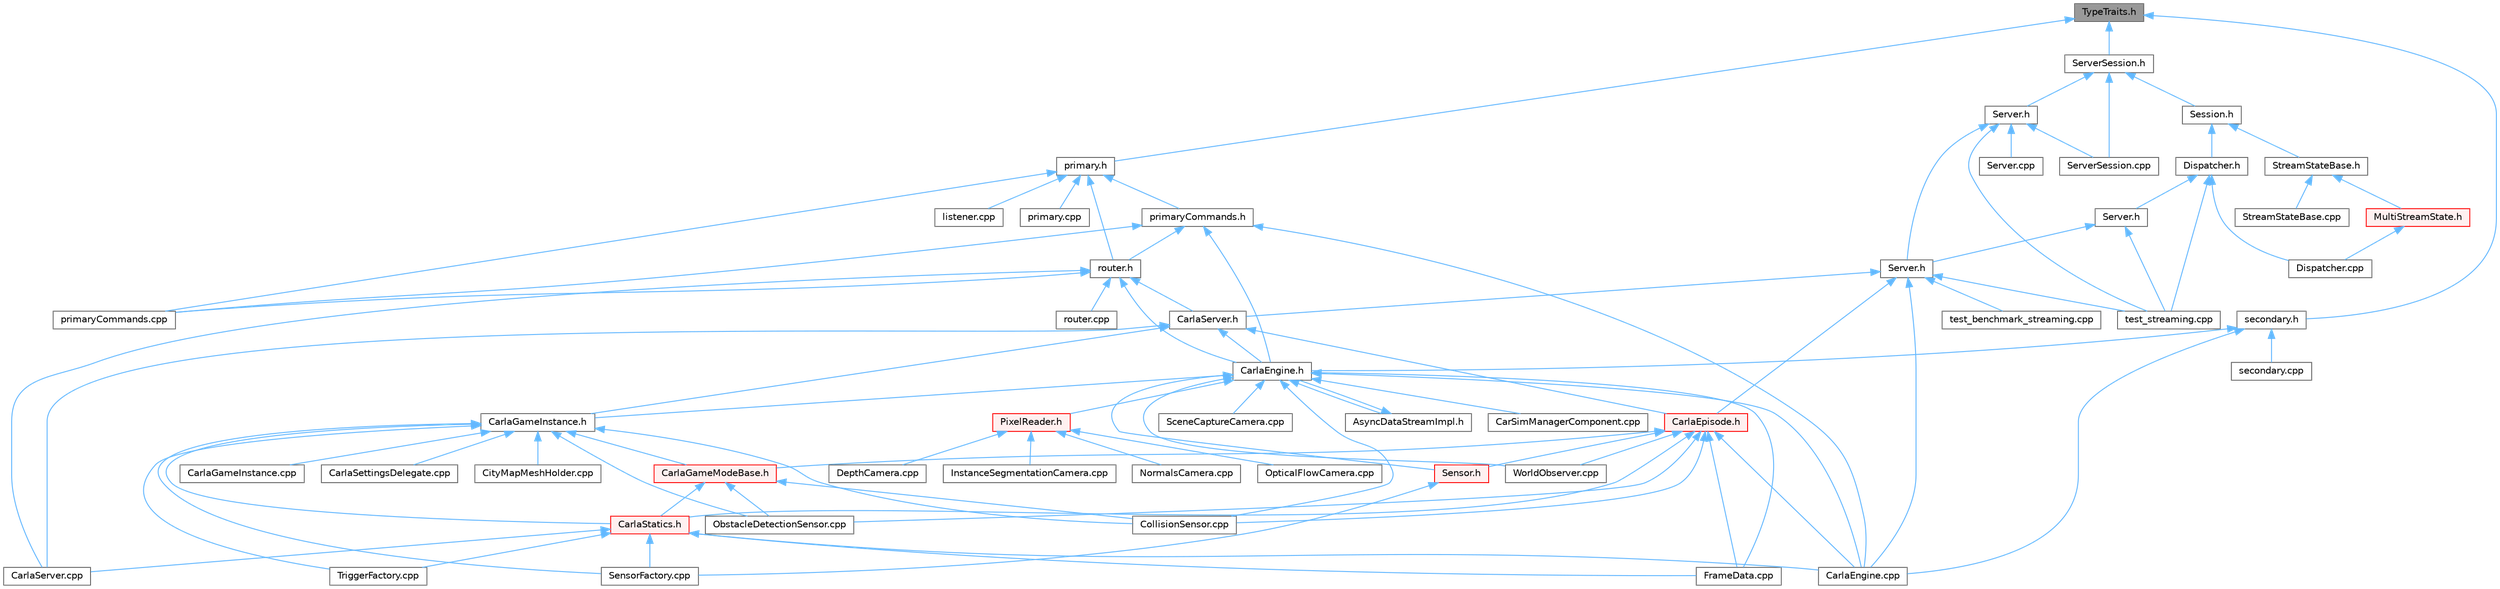 digraph "TypeTraits.h"
{
 // INTERACTIVE_SVG=YES
 // LATEX_PDF_SIZE
  bgcolor="transparent";
  edge [fontname=Helvetica,fontsize=10,labelfontname=Helvetica,labelfontsize=10];
  node [fontname=Helvetica,fontsize=10,shape=box,height=0.2,width=0.4];
  Node1 [id="Node000001",label="TypeTraits.h",height=0.2,width=0.4,color="gray40", fillcolor="grey60", style="filled", fontcolor="black",tooltip=" "];
  Node1 -> Node2 [id="edge1_Node000001_Node000002",dir="back",color="steelblue1",style="solid",tooltip=" "];
  Node2 [id="Node000002",label="ServerSession.h",height=0.2,width=0.4,color="grey40", fillcolor="white", style="filled",URL="$da/da2/ServerSession_8h.html",tooltip=" "];
  Node2 -> Node3 [id="edge2_Node000002_Node000003",dir="back",color="steelblue1",style="solid",tooltip=" "];
  Node3 [id="Node000003",label="Server.h",height=0.2,width=0.4,color="grey40", fillcolor="white", style="filled",URL="$d4/d57/streaming_2detail_2tcp_2Server_8h.html",tooltip=" "];
  Node3 -> Node4 [id="edge3_Node000003_Node000004",dir="back",color="steelblue1",style="solid",tooltip=" "];
  Node4 [id="Node000004",label="Server.cpp",height=0.2,width=0.4,color="grey40", fillcolor="white", style="filled",URL="$db/dd9/Server_8cpp.html",tooltip=" "];
  Node3 -> Node5 [id="edge4_Node000003_Node000005",dir="back",color="steelblue1",style="solid",tooltip=" "];
  Node5 [id="Node000005",label="Server.h",height=0.2,width=0.4,color="grey40", fillcolor="white", style="filled",URL="$d8/df6/streaming_2Server_8h.html",tooltip=" "];
  Node5 -> Node6 [id="edge5_Node000005_Node000006",dir="back",color="steelblue1",style="solid",tooltip=" "];
  Node6 [id="Node000006",label="CarlaEngine.cpp",height=0.2,width=0.4,color="grey40", fillcolor="white", style="filled",URL="$d6/da1/CarlaEngine_8cpp.html",tooltip=" "];
  Node5 -> Node7 [id="edge6_Node000005_Node000007",dir="back",color="steelblue1",style="solid",tooltip=" "];
  Node7 [id="Node000007",label="CarlaEpisode.h",height=0.2,width=0.4,color="red", fillcolor="#FFF0F0", style="filled",URL="$de/db8/CarlaEpisode_8h.html",tooltip=" "];
  Node7 -> Node6 [id="edge7_Node000007_Node000006",dir="back",color="steelblue1",style="solid",tooltip=" "];
  Node7 -> Node10 [id="edge8_Node000007_Node000010",dir="back",color="steelblue1",style="solid",tooltip=" "];
  Node10 [id="Node000010",label="CarlaGameModeBase.h",height=0.2,width=0.4,color="red", fillcolor="#FFF0F0", style="filled",URL="$d3/d49/CarlaGameModeBase_8h.html",tooltip=" "];
  Node10 -> Node12 [id="edge9_Node000010_Node000012",dir="back",color="steelblue1",style="solid",tooltip=" "];
  Node12 [id="Node000012",label="CarlaStatics.h",height=0.2,width=0.4,color="red", fillcolor="#FFF0F0", style="filled",URL="$d9/dc8/CarlaStatics_8h.html",tooltip=" "];
  Node12 -> Node6 [id="edge10_Node000012_Node000006",dir="back",color="steelblue1",style="solid",tooltip=" "];
  Node12 -> Node17 [id="edge11_Node000012_Node000017",dir="back",color="steelblue1",style="solid",tooltip=" "];
  Node17 [id="Node000017",label="CarlaServer.cpp",height=0.2,width=0.4,color="grey40", fillcolor="white", style="filled",URL="$db/d6c/CarlaServer_8cpp.html",tooltip=" "];
  Node12 -> Node22 [id="edge12_Node000012_Node000022",dir="back",color="steelblue1",style="solid",tooltip=" "];
  Node22 [id="Node000022",label="FrameData.cpp",height=0.2,width=0.4,color="grey40", fillcolor="white", style="filled",URL="$df/d8a/FrameData_8cpp.html",tooltip=" "];
  Node12 -> Node30 [id="edge13_Node000012_Node000030",dir="back",color="steelblue1",style="solid",tooltip=" "];
  Node30 [id="Node000030",label="SensorFactory.cpp",height=0.2,width=0.4,color="grey40", fillcolor="white", style="filled",URL="$d0/dde/SensorFactory_8cpp.html",tooltip=" "];
  Node12 -> Node37 [id="edge14_Node000012_Node000037",dir="back",color="steelblue1",style="solid",tooltip=" "];
  Node37 [id="Node000037",label="TriggerFactory.cpp",height=0.2,width=0.4,color="grey40", fillcolor="white", style="filled",URL="$d3/da1/TriggerFactory_8cpp.html",tooltip=" "];
  Node10 -> Node40 [id="edge15_Node000010_Node000040",dir="back",color="steelblue1",style="solid",tooltip=" "];
  Node40 [id="Node000040",label="CollisionSensor.cpp",height=0.2,width=0.4,color="grey40", fillcolor="white", style="filled",URL="$da/df0/CollisionSensor_8cpp.html",tooltip=" "];
  Node10 -> Node41 [id="edge16_Node000010_Node000041",dir="back",color="steelblue1",style="solid",tooltip=" "];
  Node41 [id="Node000041",label="ObstacleDetectionSensor.cpp",height=0.2,width=0.4,color="grey40", fillcolor="white", style="filled",URL="$d2/d70/ObstacleDetectionSensor_8cpp.html",tooltip=" "];
  Node7 -> Node12 [id="edge17_Node000007_Node000012",dir="back",color="steelblue1",style="solid",tooltip=" "];
  Node7 -> Node40 [id="edge18_Node000007_Node000040",dir="back",color="steelblue1",style="solid",tooltip=" "];
  Node7 -> Node22 [id="edge19_Node000007_Node000022",dir="back",color="steelblue1",style="solid",tooltip=" "];
  Node7 -> Node41 [id="edge20_Node000007_Node000041",dir="back",color="steelblue1",style="solid",tooltip=" "];
  Node7 -> Node48 [id="edge21_Node000007_Node000048",dir="back",color="steelblue1",style="solid",tooltip=" "];
  Node48 [id="Node000048",label="Sensor.h",height=0.2,width=0.4,color="red", fillcolor="#FFF0F0", style="filled",URL="$d7/d7d/Unreal_2CarlaUE4_2Plugins_2Carla_2Source_2Carla_2Sensor_2Sensor_8h.html",tooltip=" "];
  Node48 -> Node30 [id="edge22_Node000048_Node000030",dir="back",color="steelblue1",style="solid",tooltip=" "];
  Node7 -> Node96 [id="edge23_Node000007_Node000096",dir="back",color="steelblue1",style="solid",tooltip=" "];
  Node96 [id="Node000096",label="WorldObserver.cpp",height=0.2,width=0.4,color="grey40", fillcolor="white", style="filled",URL="$d9/de7/WorldObserver_8cpp.html",tooltip=" "];
  Node5 -> Node97 [id="edge24_Node000005_Node000097",dir="back",color="steelblue1",style="solid",tooltip=" "];
  Node97 [id="Node000097",label="CarlaServer.h",height=0.2,width=0.4,color="grey40", fillcolor="white", style="filled",URL="$d0/d35/CarlaServer_8h.html",tooltip=" "];
  Node97 -> Node98 [id="edge25_Node000097_Node000098",dir="back",color="steelblue1",style="solid",tooltip=" "];
  Node98 [id="Node000098",label="CarlaEngine.h",height=0.2,width=0.4,color="grey40", fillcolor="white", style="filled",URL="$d0/d11/CarlaEngine_8h.html",tooltip=" "];
  Node98 -> Node99 [id="edge26_Node000098_Node000099",dir="back",color="steelblue1",style="solid",tooltip=" "];
  Node99 [id="Node000099",label="AsyncDataStreamImpl.h",height=0.2,width=0.4,color="grey40", fillcolor="white", style="filled",URL="$d0/d17/AsyncDataStreamImpl_8h.html",tooltip=" "];
  Node99 -> Node98 [id="edge27_Node000099_Node000098",dir="back",color="steelblue1",style="solid",tooltip=" "];
  Node98 -> Node100 [id="edge28_Node000098_Node000100",dir="back",color="steelblue1",style="solid",tooltip=" "];
  Node100 [id="Node000100",label="CarSimManagerComponent.cpp",height=0.2,width=0.4,color="grey40", fillcolor="white", style="filled",URL="$d2/d56/CarSimManagerComponent_8cpp.html",tooltip=" "];
  Node98 -> Node6 [id="edge29_Node000098_Node000006",dir="back",color="steelblue1",style="solid",tooltip=" "];
  Node98 -> Node101 [id="edge30_Node000098_Node000101",dir="back",color="steelblue1",style="solid",tooltip=" "];
  Node101 [id="Node000101",label="CarlaGameInstance.h",height=0.2,width=0.4,color="grey40", fillcolor="white", style="filled",URL="$d2/dba/CarlaGameInstance_8h.html",tooltip=" "];
  Node101 -> Node102 [id="edge31_Node000101_Node000102",dir="back",color="steelblue1",style="solid",tooltip=" "];
  Node102 [id="Node000102",label="CarlaGameInstance.cpp",height=0.2,width=0.4,color="grey40", fillcolor="white", style="filled",URL="$d0/d19/CarlaGameInstance_8cpp.html",tooltip=" "];
  Node101 -> Node10 [id="edge32_Node000101_Node000010",dir="back",color="steelblue1",style="solid",tooltip=" "];
  Node101 -> Node103 [id="edge33_Node000101_Node000103",dir="back",color="steelblue1",style="solid",tooltip=" "];
  Node103 [id="Node000103",label="CarlaSettingsDelegate.cpp",height=0.2,width=0.4,color="grey40", fillcolor="white", style="filled",URL="$d1/d4c/CarlaSettingsDelegate_8cpp.html",tooltip=" "];
  Node101 -> Node12 [id="edge34_Node000101_Node000012",dir="back",color="steelblue1",style="solid",tooltip=" "];
  Node101 -> Node104 [id="edge35_Node000101_Node000104",dir="back",color="steelblue1",style="solid",tooltip=" "];
  Node104 [id="Node000104",label="CityMapMeshHolder.cpp",height=0.2,width=0.4,color="grey40", fillcolor="white", style="filled",URL="$d6/ddf/CityMapMeshHolder_8cpp.html",tooltip=" "];
  Node101 -> Node40 [id="edge36_Node000101_Node000040",dir="back",color="steelblue1",style="solid",tooltip=" "];
  Node101 -> Node41 [id="edge37_Node000101_Node000041",dir="back",color="steelblue1",style="solid",tooltip=" "];
  Node101 -> Node30 [id="edge38_Node000101_Node000030",dir="back",color="steelblue1",style="solid",tooltip=" "];
  Node101 -> Node37 [id="edge39_Node000101_Node000037",dir="back",color="steelblue1",style="solid",tooltip=" "];
  Node98 -> Node40 [id="edge40_Node000098_Node000040",dir="back",color="steelblue1",style="solid",tooltip=" "];
  Node98 -> Node22 [id="edge41_Node000098_Node000022",dir="back",color="steelblue1",style="solid",tooltip=" "];
  Node98 -> Node105 [id="edge42_Node000098_Node000105",dir="back",color="steelblue1",style="solid",tooltip=" "];
  Node105 [id="Node000105",label="PixelReader.h",height=0.2,width=0.4,color="red", fillcolor="#FFF0F0", style="filled",URL="$df/d2e/PixelReader_8h.html",tooltip=" "];
  Node105 -> Node60 [id="edge43_Node000105_Node000060",dir="back",color="steelblue1",style="solid",tooltip=" "];
  Node60 [id="Node000060",label="DepthCamera.cpp",height=0.2,width=0.4,color="grey40", fillcolor="white", style="filled",URL="$d7/d0e/DepthCamera_8cpp.html",tooltip=" "];
  Node105 -> Node62 [id="edge44_Node000105_Node000062",dir="back",color="steelblue1",style="solid",tooltip=" "];
  Node62 [id="Node000062",label="InstanceSegmentationCamera.cpp",height=0.2,width=0.4,color="grey40", fillcolor="white", style="filled",URL="$d6/dcd/InstanceSegmentationCamera_8cpp.html",tooltip=" "];
  Node105 -> Node64 [id="edge45_Node000105_Node000064",dir="back",color="steelblue1",style="solid",tooltip=" "];
  Node64 [id="Node000064",label="NormalsCamera.cpp",height=0.2,width=0.4,color="grey40", fillcolor="white", style="filled",URL="$d6/d81/NormalsCamera_8cpp.html",tooltip=" "];
  Node105 -> Node65 [id="edge46_Node000105_Node000065",dir="back",color="steelblue1",style="solid",tooltip=" "];
  Node65 [id="Node000065",label="OpticalFlowCamera.cpp",height=0.2,width=0.4,color="grey40", fillcolor="white", style="filled",URL="$d0/d58/OpticalFlowCamera_8cpp.html",tooltip=" "];
  Node98 -> Node72 [id="edge47_Node000098_Node000072",dir="back",color="steelblue1",style="solid",tooltip=" "];
  Node72 [id="Node000072",label="SceneCaptureCamera.cpp",height=0.2,width=0.4,color="grey40", fillcolor="white", style="filled",URL="$d1/dec/SceneCaptureCamera_8cpp.html",tooltip=" "];
  Node98 -> Node48 [id="edge48_Node000098_Node000048",dir="back",color="steelblue1",style="solid",tooltip=" "];
  Node98 -> Node96 [id="edge49_Node000098_Node000096",dir="back",color="steelblue1",style="solid",tooltip=" "];
  Node97 -> Node7 [id="edge50_Node000097_Node000007",dir="back",color="steelblue1",style="solid",tooltip=" "];
  Node97 -> Node101 [id="edge51_Node000097_Node000101",dir="back",color="steelblue1",style="solid",tooltip=" "];
  Node97 -> Node17 [id="edge52_Node000097_Node000017",dir="back",color="steelblue1",style="solid",tooltip=" "];
  Node5 -> Node108 [id="edge53_Node000005_Node000108",dir="back",color="steelblue1",style="solid",tooltip=" "];
  Node108 [id="Node000108",label="test_benchmark_streaming.cpp",height=0.2,width=0.4,color="grey40", fillcolor="white", style="filled",URL="$db/dc1/test__benchmark__streaming_8cpp.html",tooltip=" "];
  Node5 -> Node109 [id="edge54_Node000005_Node000109",dir="back",color="steelblue1",style="solid",tooltip=" "];
  Node109 [id="Node000109",label="test_streaming.cpp",height=0.2,width=0.4,color="grey40", fillcolor="white", style="filled",URL="$d3/d36/test__streaming_8cpp.html",tooltip=" "];
  Node3 -> Node110 [id="edge55_Node000003_Node000110",dir="back",color="steelblue1",style="solid",tooltip=" "];
  Node110 [id="Node000110",label="ServerSession.cpp",height=0.2,width=0.4,color="grey40", fillcolor="white", style="filled",URL="$df/d1e/ServerSession_8cpp.html",tooltip=" "];
  Node3 -> Node109 [id="edge56_Node000003_Node000109",dir="back",color="steelblue1",style="solid",tooltip=" "];
  Node2 -> Node110 [id="edge57_Node000002_Node000110",dir="back",color="steelblue1",style="solid",tooltip=" "];
  Node2 -> Node111 [id="edge58_Node000002_Node000111",dir="back",color="steelblue1",style="solid",tooltip=" "];
  Node111 [id="Node000111",label="Session.h",height=0.2,width=0.4,color="grey40", fillcolor="white", style="filled",URL="$d0/d53/Session_8h.html",tooltip=" "];
  Node111 -> Node112 [id="edge59_Node000111_Node000112",dir="back",color="steelblue1",style="solid",tooltip=" "];
  Node112 [id="Node000112",label="Dispatcher.h",height=0.2,width=0.4,color="grey40", fillcolor="white", style="filled",URL="$d7/d33/Dispatcher_8h.html",tooltip=" "];
  Node112 -> Node113 [id="edge60_Node000112_Node000113",dir="back",color="steelblue1",style="solid",tooltip=" "];
  Node113 [id="Node000113",label="Dispatcher.cpp",height=0.2,width=0.4,color="grey40", fillcolor="white", style="filled",URL="$db/dd1/Dispatcher_8cpp.html",tooltip=" "];
  Node112 -> Node114 [id="edge61_Node000112_Node000114",dir="back",color="steelblue1",style="solid",tooltip=" "];
  Node114 [id="Node000114",label="Server.h",height=0.2,width=0.4,color="grey40", fillcolor="white", style="filled",URL="$de/d03/streaming_2low__level_2Server_8h.html",tooltip=" "];
  Node114 -> Node5 [id="edge62_Node000114_Node000005",dir="back",color="steelblue1",style="solid",tooltip=" "];
  Node114 -> Node109 [id="edge63_Node000114_Node000109",dir="back",color="steelblue1",style="solid",tooltip=" "];
  Node112 -> Node109 [id="edge64_Node000112_Node000109",dir="back",color="steelblue1",style="solid",tooltip=" "];
  Node111 -> Node115 [id="edge65_Node000111_Node000115",dir="back",color="steelblue1",style="solid",tooltip=" "];
  Node115 [id="Node000115",label="StreamStateBase.h",height=0.2,width=0.4,color="grey40", fillcolor="white", style="filled",URL="$de/d69/StreamStateBase_8h.html",tooltip=" "];
  Node115 -> Node116 [id="edge66_Node000115_Node000116",dir="back",color="steelblue1",style="solid",tooltip=" "];
  Node116 [id="Node000116",label="MultiStreamState.h",height=0.2,width=0.4,color="red", fillcolor="#FFF0F0", style="filled",URL="$df/dc5/MultiStreamState_8h.html",tooltip=" "];
  Node116 -> Node113 [id="edge67_Node000116_Node000113",dir="back",color="steelblue1",style="solid",tooltip=" "];
  Node115 -> Node135 [id="edge68_Node000115_Node000135",dir="back",color="steelblue1",style="solid",tooltip=" "];
  Node135 [id="Node000135",label="StreamStateBase.cpp",height=0.2,width=0.4,color="grey40", fillcolor="white", style="filled",URL="$dc/d98/StreamStateBase_8cpp.html",tooltip=" "];
  Node1 -> Node136 [id="edge69_Node000001_Node000136",dir="back",color="steelblue1",style="solid",tooltip=" "];
  Node136 [id="Node000136",label="primary.h",height=0.2,width=0.4,color="grey40", fillcolor="white", style="filled",URL="$d8/d15/primary_8h.html",tooltip=" "];
  Node136 -> Node137 [id="edge70_Node000136_Node000137",dir="back",color="steelblue1",style="solid",tooltip=" "];
  Node137 [id="Node000137",label="listener.cpp",height=0.2,width=0.4,color="grey40", fillcolor="white", style="filled",URL="$dd/d8b/listener_8cpp.html",tooltip=" "];
  Node136 -> Node138 [id="edge71_Node000136_Node000138",dir="back",color="steelblue1",style="solid",tooltip=" "];
  Node138 [id="Node000138",label="primary.cpp",height=0.2,width=0.4,color="grey40", fillcolor="white", style="filled",URL="$df/d6a/primary_8cpp.html",tooltip=" "];
  Node136 -> Node139 [id="edge72_Node000136_Node000139",dir="back",color="steelblue1",style="solid",tooltip=" "];
  Node139 [id="Node000139",label="primaryCommands.cpp",height=0.2,width=0.4,color="grey40", fillcolor="white", style="filled",URL="$d6/da8/primaryCommands_8cpp.html",tooltip=" "];
  Node136 -> Node140 [id="edge73_Node000136_Node000140",dir="back",color="steelblue1",style="solid",tooltip=" "];
  Node140 [id="Node000140",label="primaryCommands.h",height=0.2,width=0.4,color="grey40", fillcolor="white", style="filled",URL="$dd/dbf/primaryCommands_8h.html",tooltip=" "];
  Node140 -> Node6 [id="edge74_Node000140_Node000006",dir="back",color="steelblue1",style="solid",tooltip=" "];
  Node140 -> Node98 [id="edge75_Node000140_Node000098",dir="back",color="steelblue1",style="solid",tooltip=" "];
  Node140 -> Node139 [id="edge76_Node000140_Node000139",dir="back",color="steelblue1",style="solid",tooltip=" "];
  Node140 -> Node141 [id="edge77_Node000140_Node000141",dir="back",color="steelblue1",style="solid",tooltip=" "];
  Node141 [id="Node000141",label="router.h",height=0.2,width=0.4,color="grey40", fillcolor="white", style="filled",URL="$da/db7/router_8h.html",tooltip=" "];
  Node141 -> Node98 [id="edge78_Node000141_Node000098",dir="back",color="steelblue1",style="solid",tooltip=" "];
  Node141 -> Node17 [id="edge79_Node000141_Node000017",dir="back",color="steelblue1",style="solid",tooltip=" "];
  Node141 -> Node97 [id="edge80_Node000141_Node000097",dir="back",color="steelblue1",style="solid",tooltip=" "];
  Node141 -> Node139 [id="edge81_Node000141_Node000139",dir="back",color="steelblue1",style="solid",tooltip=" "];
  Node141 -> Node142 [id="edge82_Node000141_Node000142",dir="back",color="steelblue1",style="solid",tooltip=" "];
  Node142 [id="Node000142",label="router.cpp",height=0.2,width=0.4,color="grey40", fillcolor="white", style="filled",URL="$d9/da3/router_8cpp.html",tooltip=" "];
  Node136 -> Node141 [id="edge83_Node000136_Node000141",dir="back",color="steelblue1",style="solid",tooltip=" "];
  Node1 -> Node143 [id="edge84_Node000001_Node000143",dir="back",color="steelblue1",style="solid",tooltip=" "];
  Node143 [id="Node000143",label="secondary.h",height=0.2,width=0.4,color="grey40", fillcolor="white", style="filled",URL="$de/df9/secondary_8h.html",tooltip=" "];
  Node143 -> Node6 [id="edge85_Node000143_Node000006",dir="back",color="steelblue1",style="solid",tooltip=" "];
  Node143 -> Node98 [id="edge86_Node000143_Node000098",dir="back",color="steelblue1",style="solid",tooltip=" "];
  Node143 -> Node144 [id="edge87_Node000143_Node000144",dir="back",color="steelblue1",style="solid",tooltip=" "];
  Node144 [id="Node000144",label="secondary.cpp",height=0.2,width=0.4,color="grey40", fillcolor="white", style="filled",URL="$de/d48/secondary_8cpp.html",tooltip=" "];
}
